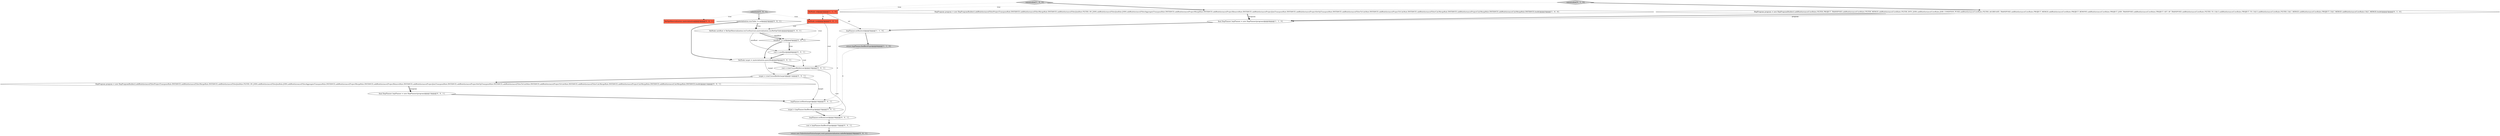digraph {
17 [style = filled, label = "HepProgram program = new HepProgramBuilder().addRuleInstance(FilterProjectTransposeRule.INSTANCE).addRuleInstance(FilterMergeRule.INSTANCE).addRuleInstance(FilterJoinRule.FILTER_ON_JOIN).addRuleInstance(FilterJoinRule.JOIN).addRuleInstance(FilterAggregateTransposeRule.INSTANCE).addRuleInstance(ProjectMergeRule.INSTANCE).addRuleInstance(ProjectRemoveRule.INSTANCE).addRuleInstance(ProjectJoinTransposeRule.INSTANCE).addRuleInstance(ProjectSetOpTransposeRule.INSTANCE).addRuleInstance(FilterToCalcRule.INSTANCE).addRuleInstance(ProjectToCalcRule.INSTANCE).addRuleInstance(FilterCalcMergeRule.INSTANCE).addRuleInstance(ProjectCalcMergeRule.INSTANCE).addRuleInstance(CalcMergeRule.INSTANCE).build()@@@12@@@['0', '0', '1']", fillcolor = white, shape = ellipse image = "AAA0AAABBB3BBB"];
21 [style = filled, label = "target = hepPlanner.findBestExp()@@@15@@@['0', '0', '1']", fillcolor = white, shape = ellipse image = "AAA0AAABBB3BBB"];
23 [style = filled, label = "hepPlanner.setRoot(target)@@@14@@@['0', '0', '1']", fillcolor = white, shape = ellipse image = "AAA0AAABBB3BBB"];
2 [style = filled, label = "HepProgram program = new HepProgramBuilder().addRuleInstance(FilterProjectTransposeRule.INSTANCE).addRuleInstance(FilterMergeRule.INSTANCE).addRuleInstance(FilterJoinRule.FILTER_ON_JOIN).addRuleInstance(FilterJoinRule.JOIN).addRuleInstance(FilterAggregateTransposeRule.INSTANCE).addRuleInstance(ProjectMergeRule.INSTANCE).addRuleInstance(ProjectRemoveRule.INSTANCE).addRuleInstance(ProjectJoinTransposeRule.INSTANCE).addRuleInstance(ProjectSetOpTransposeRule.INSTANCE).addRuleInstance(FilterToCalcRule.INSTANCE).addRuleInstance(ProjectToCalcRule.INSTANCE).addRuleInstance(FilterCalcMergeRule.INSTANCE).addRuleInstance(ProjectCalcMergeRule.INSTANCE).addRuleInstance(CalcMergeRule.INSTANCE).build()@@@3@@@['1', '0', '0']", fillcolor = white, shape = ellipse image = "AAA0AAABBB1BBB"];
18 [style = filled, label = "target = trimUnusedfields(target)@@@11@@@['0', '0', '1']", fillcolor = white, shape = ellipse image = "AAA0AAABBB3BBB"];
19 [style = filled, label = "root = trimUnusedfields(root)@@@10@@@['0', '0', '1']", fillcolor = white, shape = ellipse image = "AAA0AAABBB3BBB"];
22 [style = filled, label = "RelNode root@@@2@@@['0', '0', '1']", fillcolor = tomato, shape = box image = "AAA0AAABBB3BBB"];
4 [style = filled, label = "return hepPlanner.findBestExp()@@@6@@@['1', '1', '0']", fillcolor = lightgray, shape = ellipse image = "AAA0AAABBB1BBB"];
20 [style = filled, label = "final HepPlanner hepPlanner = new HepPlanner(program)@@@13@@@['0', '0', '1']", fillcolor = white, shape = ellipse image = "AAA0AAABBB3BBB"];
3 [style = filled, label = "canonicalize['1', '0', '0']", fillcolor = lightgray, shape = diamond image = "AAA0AAABBB1BBB"];
7 [style = filled, label = "HepProgram program = new HepProgramBuilder().addRuleInstance(CoreRules.FILTER_PROJECT_TRANSPOSE).addRuleInstance(CoreRules.FILTER_MERGE).addRuleInstance(CoreRules.FILTER_INTO_JOIN).addRuleInstance(CoreRules.JOIN_CONDITION_PUSH).addRuleInstance(CoreRules.FILTER_AGGREGATE_TRANSPOSE).addRuleInstance(CoreRules.PROJECT_MERGE).addRuleInstance(CoreRules.PROJECT_REMOVE).addRuleInstance(CoreRules.PROJECT_JOIN_TRANSPOSE).addRuleInstance(CoreRules.PROJECT_SET_OP_TRANSPOSE).addRuleInstance(CoreRules.FILTER_TO_CALC).addRuleInstance(CoreRules.PROJECT_TO_CALC).addRuleInstance(CoreRules.FILTER_CALC_MERGE).addRuleInstance(CoreRules.PROJECT_CALC_MERGE).addRuleInstance(CoreRules.CALC_MERGE).build()@@@3@@@['0', '1', '0']", fillcolor = white, shape = ellipse image = "AAA0AAABBB2BBB"];
15 [style = filled, label = "newRoot != null@@@5@@@['0', '0', '1']", fillcolor = white, shape = diamond image = "AAA0AAABBB3BBB"];
6 [style = filled, label = "canonicalize['0', '1', '0']", fillcolor = lightgray, shape = diamond image = "AAA0AAABBB2BBB"];
10 [style = filled, label = "hepPlanner.setRoot(root)@@@16@@@['0', '0', '1']", fillcolor = white, shape = ellipse image = "AAA0AAABBB3BBB"];
13 [style = filled, label = "RelNode newRoot = RelOptMaterialization.tryUseStar(root,materialization.starRelOptTable)@@@4@@@['0', '0', '1']", fillcolor = white, shape = ellipse image = "AAA0AAABBB3BBB"];
8 [style = filled, label = "root = hepPlanner.findBestExp()@@@17@@@['0', '0', '1']", fillcolor = white, shape = ellipse image = "AAA0AAABBB3BBB"];
0 [style = filled, label = "hepPlanner.setRoot(rel)@@@5@@@['1', '1', '0']", fillcolor = white, shape = ellipse image = "AAA0AAABBB1BBB"];
1 [style = filled, label = "final HepPlanner hepPlanner = new HepPlanner(program)@@@4@@@['1', '1', '0']", fillcolor = white, shape = ellipse image = "AAA0AAABBB1BBB"];
16 [style = filled, label = "root = newRoot@@@6@@@['0', '0', '1']", fillcolor = white, shape = ellipse image = "AAA0AAABBB3BBB"];
14 [style = filled, label = "materialization.starTable != null@@@3@@@['0', '0', '1']", fillcolor = white, shape = diamond image = "AAA0AAABBB3BBB"];
5 [style = filled, label = "RelNode rel@@@2@@@['1', '1', '0']", fillcolor = tomato, shape = box image = "AAA0AAABBB1BBB"];
24 [style = filled, label = "substitute['0', '0', '1']", fillcolor = lightgray, shape = diamond image = "AAA0AAABBB3BBB"];
9 [style = filled, label = "RelOptMaterialization materialization@@@2@@@['0', '0', '1']", fillcolor = tomato, shape = box image = "AAA0AAABBB3BBB"];
11 [style = filled, label = "return new SubstitutionVisitor(target,root).go(materialization.tableRel)@@@18@@@['0', '0', '1']", fillcolor = lightgray, shape = ellipse image = "AAA0AAABBB3BBB"];
12 [style = filled, label = "RelNode target = materialization.queryRel@@@9@@@['0', '0', '1']", fillcolor = white, shape = ellipse image = "AAA0AAABBB3BBB"];
13->16 [style = solid, label="newRoot"];
21->10 [style = bold, label=""];
7->1 [style = solid, label="program"];
19->18 [style = bold, label=""];
12->18 [style = solid, label="target"];
7->1 [style = bold, label=""];
19->10 [style = solid, label="root"];
22->19 [style = solid, label="root"];
2->1 [style = bold, label=""];
2->1 [style = solid, label="program"];
0->23 [style = dashed, label="0"];
18->17 [style = bold, label=""];
24->9 [style = dotted, label="true"];
18->23 [style = solid, label="target"];
1->0 [style = bold, label=""];
22->13 [style = solid, label="root"];
16->19 [style = solid, label="root"];
15->16 [style = dotted, label="true"];
15->16 [style = bold, label=""];
4->21 [style = dashed, label="0"];
14->13 [style = dotted, label="true"];
24->14 [style = bold, label=""];
14->15 [style = dotted, label="true"];
5->0 [style = solid, label="rel"];
3->5 [style = dotted, label="true"];
20->23 [style = bold, label=""];
3->2 [style = bold, label=""];
23->21 [style = bold, label=""];
10->8 [style = bold, label=""];
0->4 [style = bold, label=""];
13->15 [style = solid, label="newRoot"];
24->22 [style = dotted, label="true"];
14->12 [style = bold, label=""];
15->12 [style = bold, label=""];
13->15 [style = bold, label=""];
14->13 [style = bold, label=""];
6->7 [style = bold, label=""];
12->19 [style = bold, label=""];
8->11 [style = bold, label=""];
16->12 [style = bold, label=""];
6->5 [style = dotted, label="true"];
17->20 [style = bold, label=""];
17->20 [style = solid, label="program"];
5->22 [style = dashed, label="0"];
}
